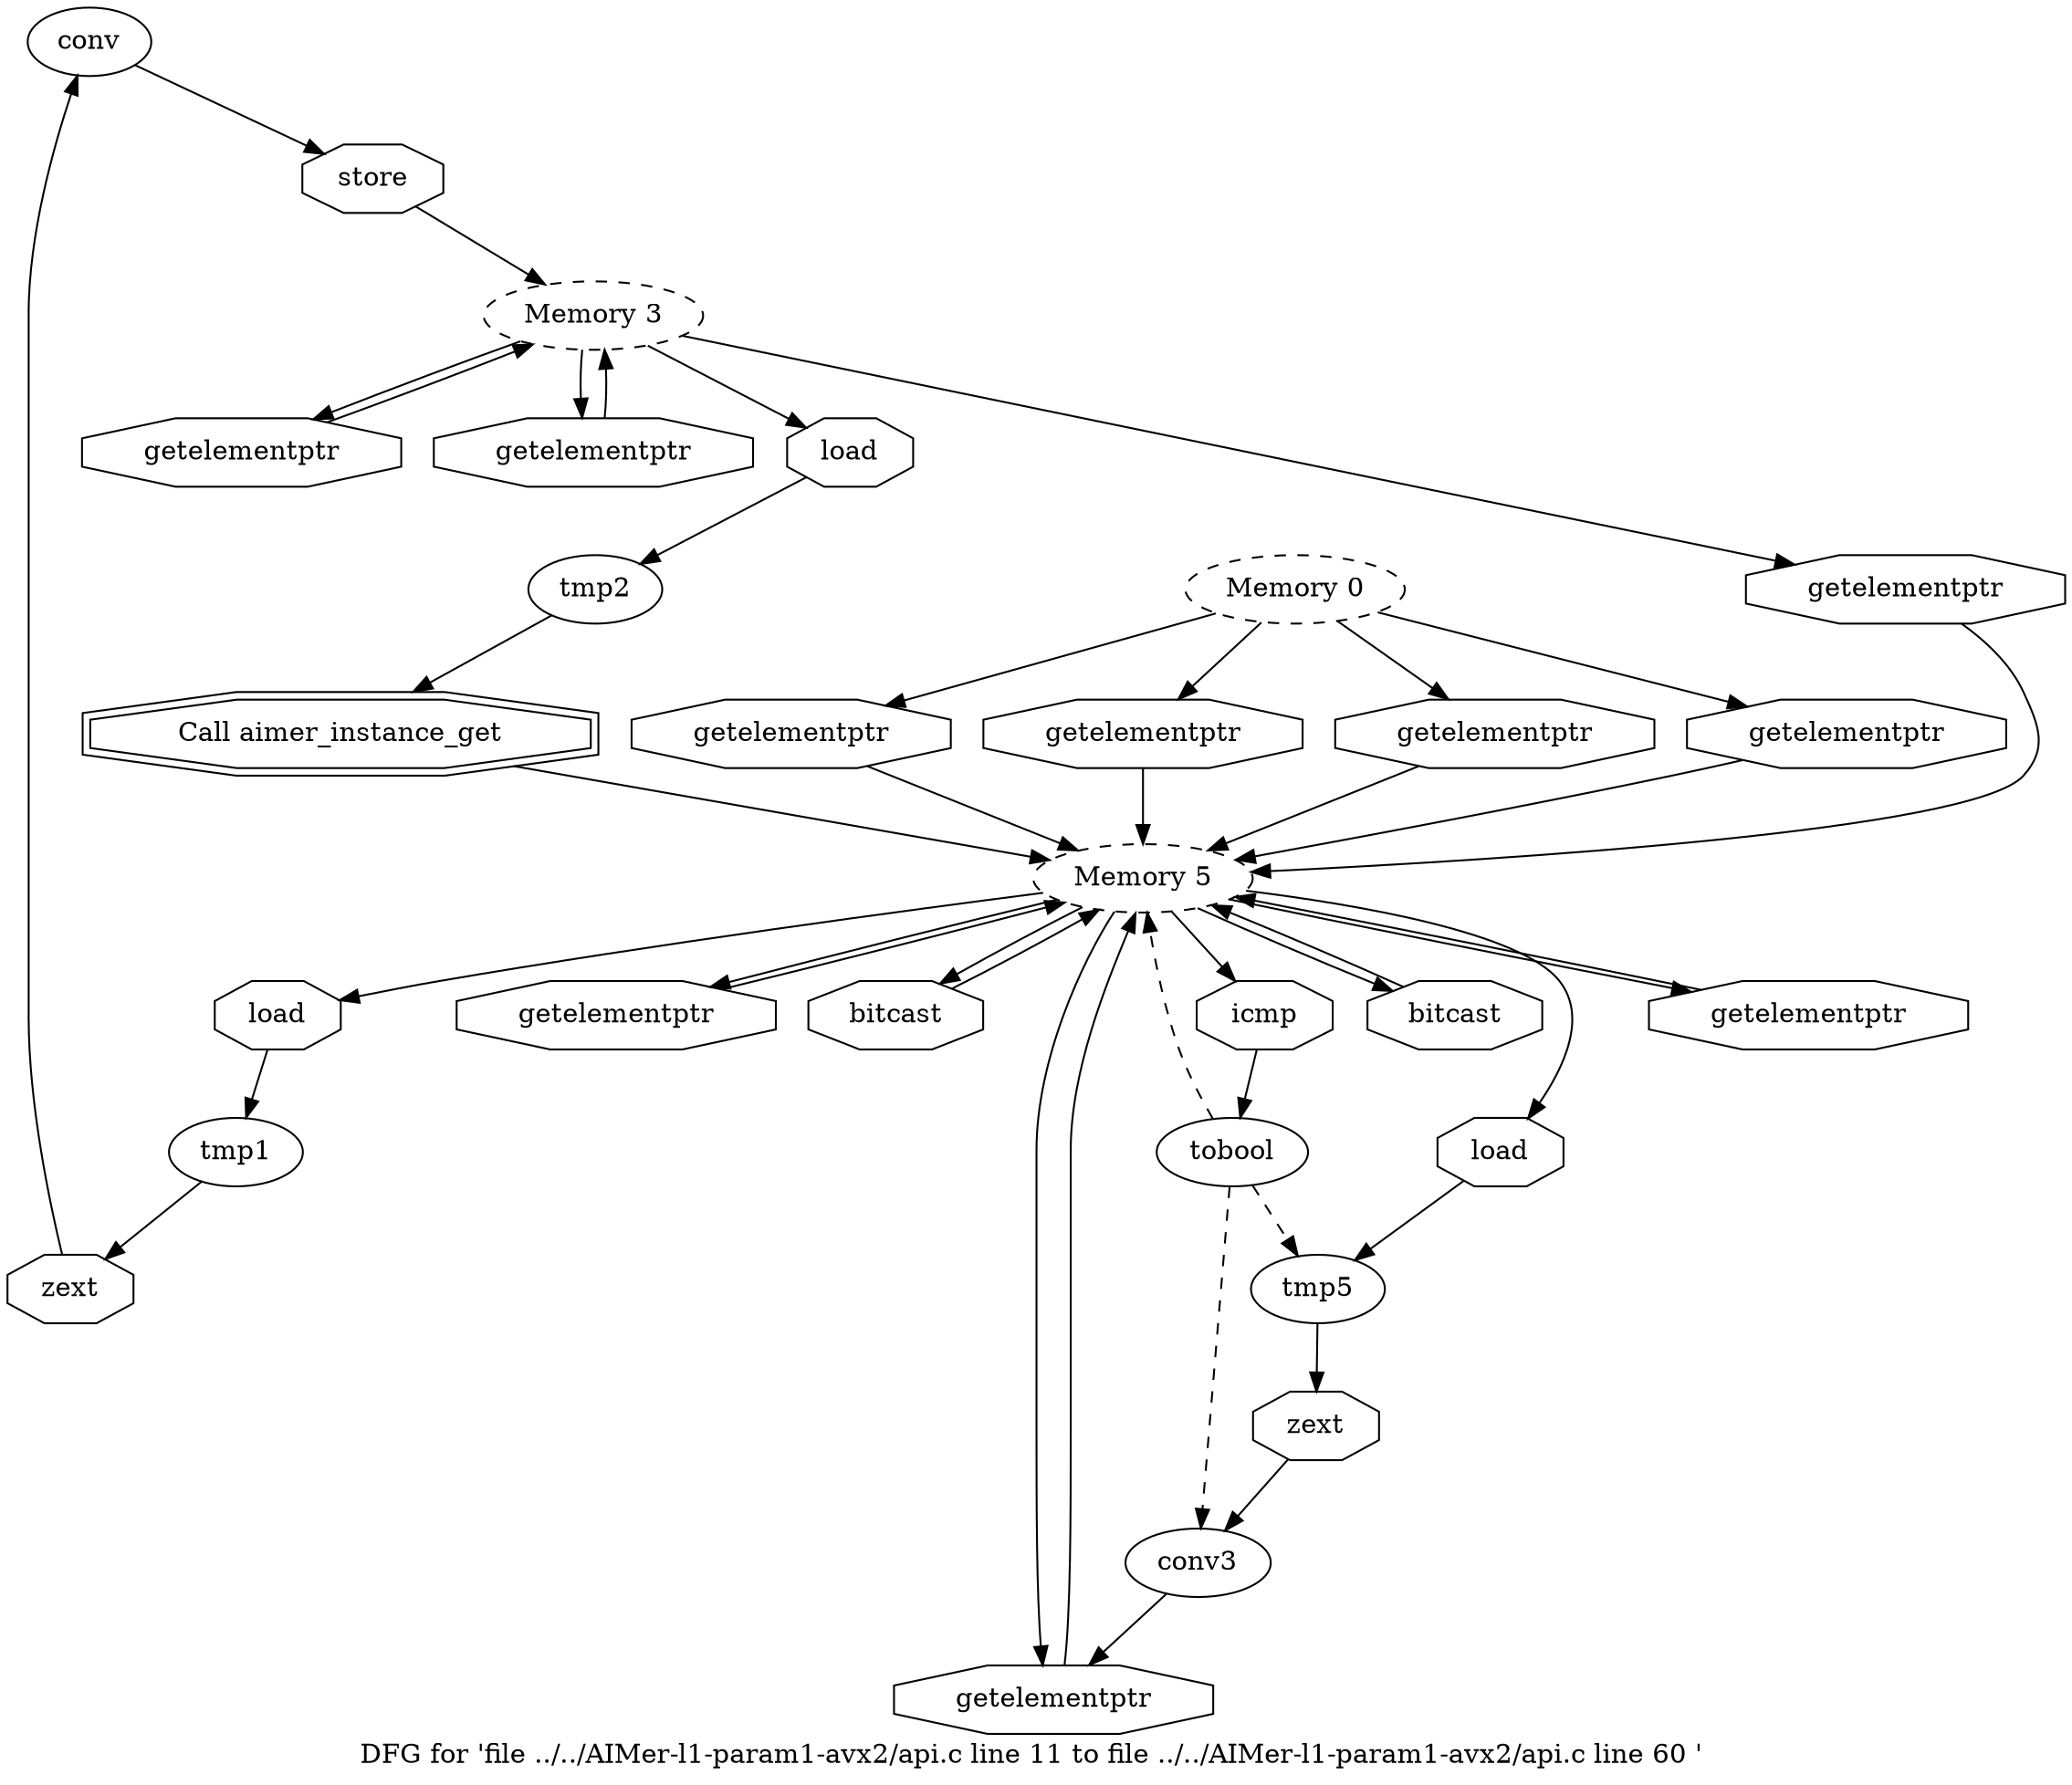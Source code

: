 digraph "DFG for 'file ../../AIMer-l1-param1-avx2/api.c line 11 to file ../../AIMer-l1-param1-avx2/api.c line 60 '  "{
label="DFG for 'file ../../AIMer-l1-param1-avx2/api.c line 11 to file ../../AIMer-l1-param1-avx2/api.c line 60 ' ";
node_487[shape=ellipse,style=solid,label="conv"]
node_490[shape=octagon,style=solid,label="store"]
"node_487"->"node_490"
node_497[shape=octagon,style=solid,label="getelementptr"]
node_483[shape=ellipse,style=dashed,label="Memory 5"]
"node_497"->"node_483"
node_494[shape=doubleoctagon,style=solid,label="Call aimer_instance_get"]
"node_494"->"node_483"
node_488[shape=octagon,style=solid,label="zext"]
"node_488"->"node_487"
node_498[shape=octagon,style=solid,label="getelementptr"]
"node_498"->"node_483"
node_503[shape=octagon,style=solid,label="bitcast"]
"node_503"->"node_483"
node_486[shape=octagon,style=solid,label="load"]
node_485[shape=ellipse,style=solid,label="tmp1"]
"node_486"->"node_485"
"node_485"->"node_488"
node_484[shape=octagon,style=solid,label="getelementptr"]
"node_484"->"node_483"
"node_483"->"node_497"
"node_483"->"node_498"
"node_483"->"node_503"
"node_483"->"node_486"
node_508[shape=octagon,style=solid,label="getelementptr"]
"node_483"->"node_508"
node_496[shape=octagon,style=solid,label="icmp"]
"node_483"->"node_496"
node_500[shape=octagon,style=solid,label="load"]
"node_483"->"node_500"
node_506[shape=octagon,style=solid,label="bitcast"]
"node_483"->"node_506"
node_482[shape=ellipse,style=dashed,label="Memory 3"]
node_493[shape=octagon,style=solid,label="load"]
"node_482"->"node_493"
node_505[shape=octagon,style=solid,label="getelementptr"]
"node_482"->"node_505"
node_491[shape=octagon,style=solid,label="getelementptr"]
"node_482"->"node_491"
node_489[shape=octagon,style=solid,label="getelementptr"]
"node_482"->"node_489"
node_481[shape=ellipse,style=dashed,label="Memory 0"]
"node_481"->"node_484"
node_507[shape=octagon,style=solid,label="getelementptr"]
"node_481"->"node_507"
node_509[shape=octagon,style=solid,label="getelementptr"]
"node_481"->"node_509"
node_504[shape=octagon,style=solid,label="getelementptr"]
"node_481"->"node_504"
node_501[shape=ellipse,style=solid,label="conv3"]
"node_501"->"node_508"
"node_507"->"node_483"
"node_508"->"node_483"
"node_509"->"node_483"
node_495[shape=ellipse,style=solid,label="tobool"]
"node_496"->"node_495"
"node_495"->"node_483" [style=dashed]
"node_495"->"node_501" [style=dashed]
node_499[shape=ellipse,style=solid,label="tmp5"]
"node_495"->"node_499" [style=dashed]
node_492[shape=ellipse,style=solid,label="tmp2"]
"node_492"->"node_494"
"node_493"->"node_492"
node_502[shape=octagon,style=solid,label="zext"]
"node_502"->"node_501"
"node_500"->"node_499"
"node_490"->"node_482"
"node_504"->"node_483"
"node_505"->"node_483"
"node_506"->"node_483"
"node_491"->"node_482"
"node_489"->"node_482"
"node_499"->"node_502"
}

